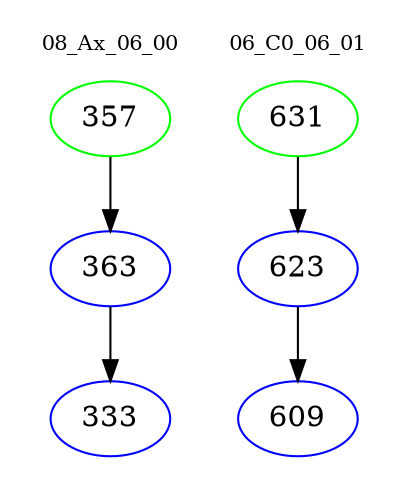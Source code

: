 digraph{
subgraph cluster_0 {
color = white
label = "08_Ax_06_00";
fontsize=10;
T0_357 [label="357", color="green"]
T0_357 -> T0_363 [color="black"]
T0_363 [label="363", color="blue"]
T0_363 -> T0_333 [color="black"]
T0_333 [label="333", color="blue"]
}
subgraph cluster_1 {
color = white
label = "06_C0_06_01";
fontsize=10;
T1_631 [label="631", color="green"]
T1_631 -> T1_623 [color="black"]
T1_623 [label="623", color="blue"]
T1_623 -> T1_609 [color="black"]
T1_609 [label="609", color="blue"]
}
}
